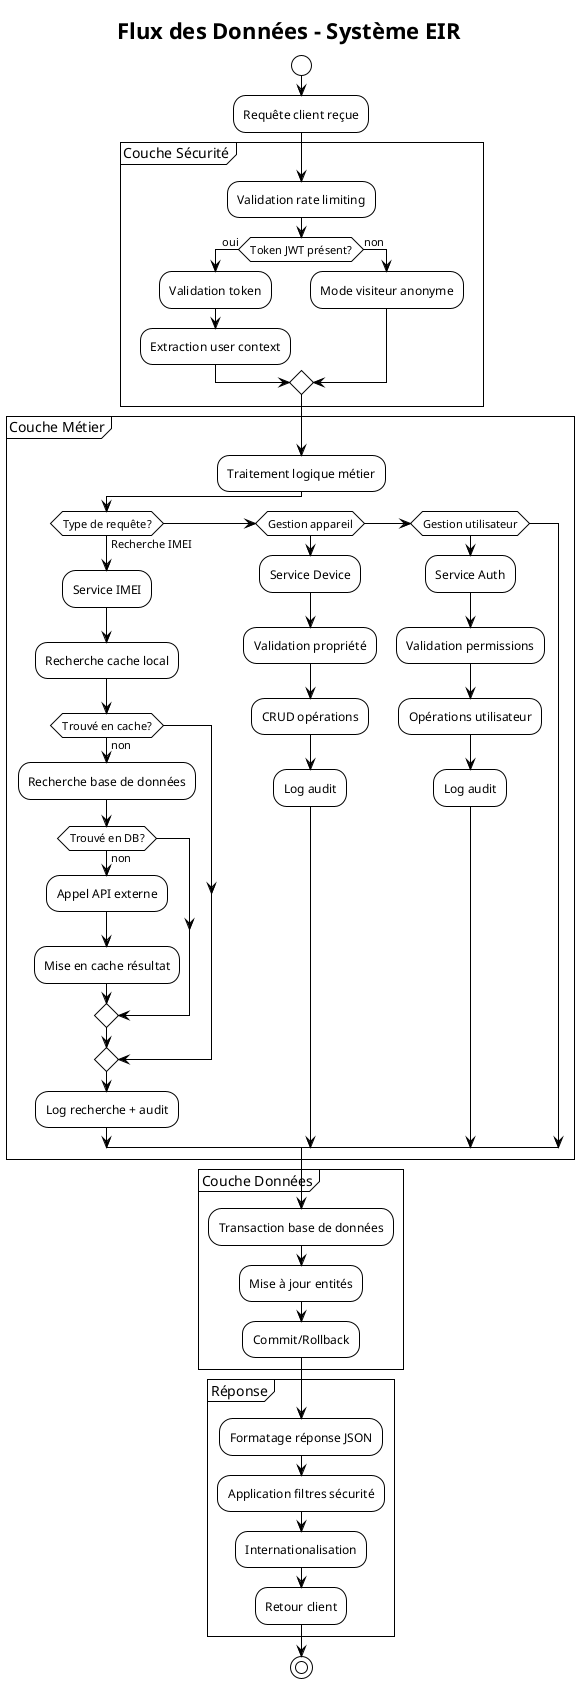 @startuml
!theme plain
title Flux des Données - Système EIR

start

:Requête client reçue;

partition "Couche Sécurité" {
    :Validation rate limiting;
    if (Token JWT présent?) then (oui)
        :Validation token;
        :Extraction user context;
    else (non)
        :Mode visiteur anonyme;
    endif
}

partition "Couche Métier" {
    :Traitement logique métier;
    
    if (Type de requête?) then (Recherche IMEI)
        :Service IMEI;
        :Recherche cache local;
        if (Trouvé en cache?) then (non)
            :Recherche base de données;
            if (Trouvé en DB?) then (non)
                :Appel API externe;
                :Mise en cache résultat;
            endif
        endif
        :Log recherche + audit;
        
    elseif (Gestion appareil)
        :Service Device;
        :Validation propriété;
        :CRUD opérations;
        :Log audit;
        
    elseif (Gestion utilisateur)
        :Service Auth;
        :Validation permissions;
        :Opérations utilisateur;
        :Log audit;
        
    endif
}

partition "Couche Données" {
    :Transaction base de données;
    :Mise à jour entités;
    :Commit/Rollback;
}

partition "Réponse" {
    :Formatage réponse JSON;
    :Application filtres sécurité;
    :Internationalisation;
    :Retour client;
}

stop

@enduml